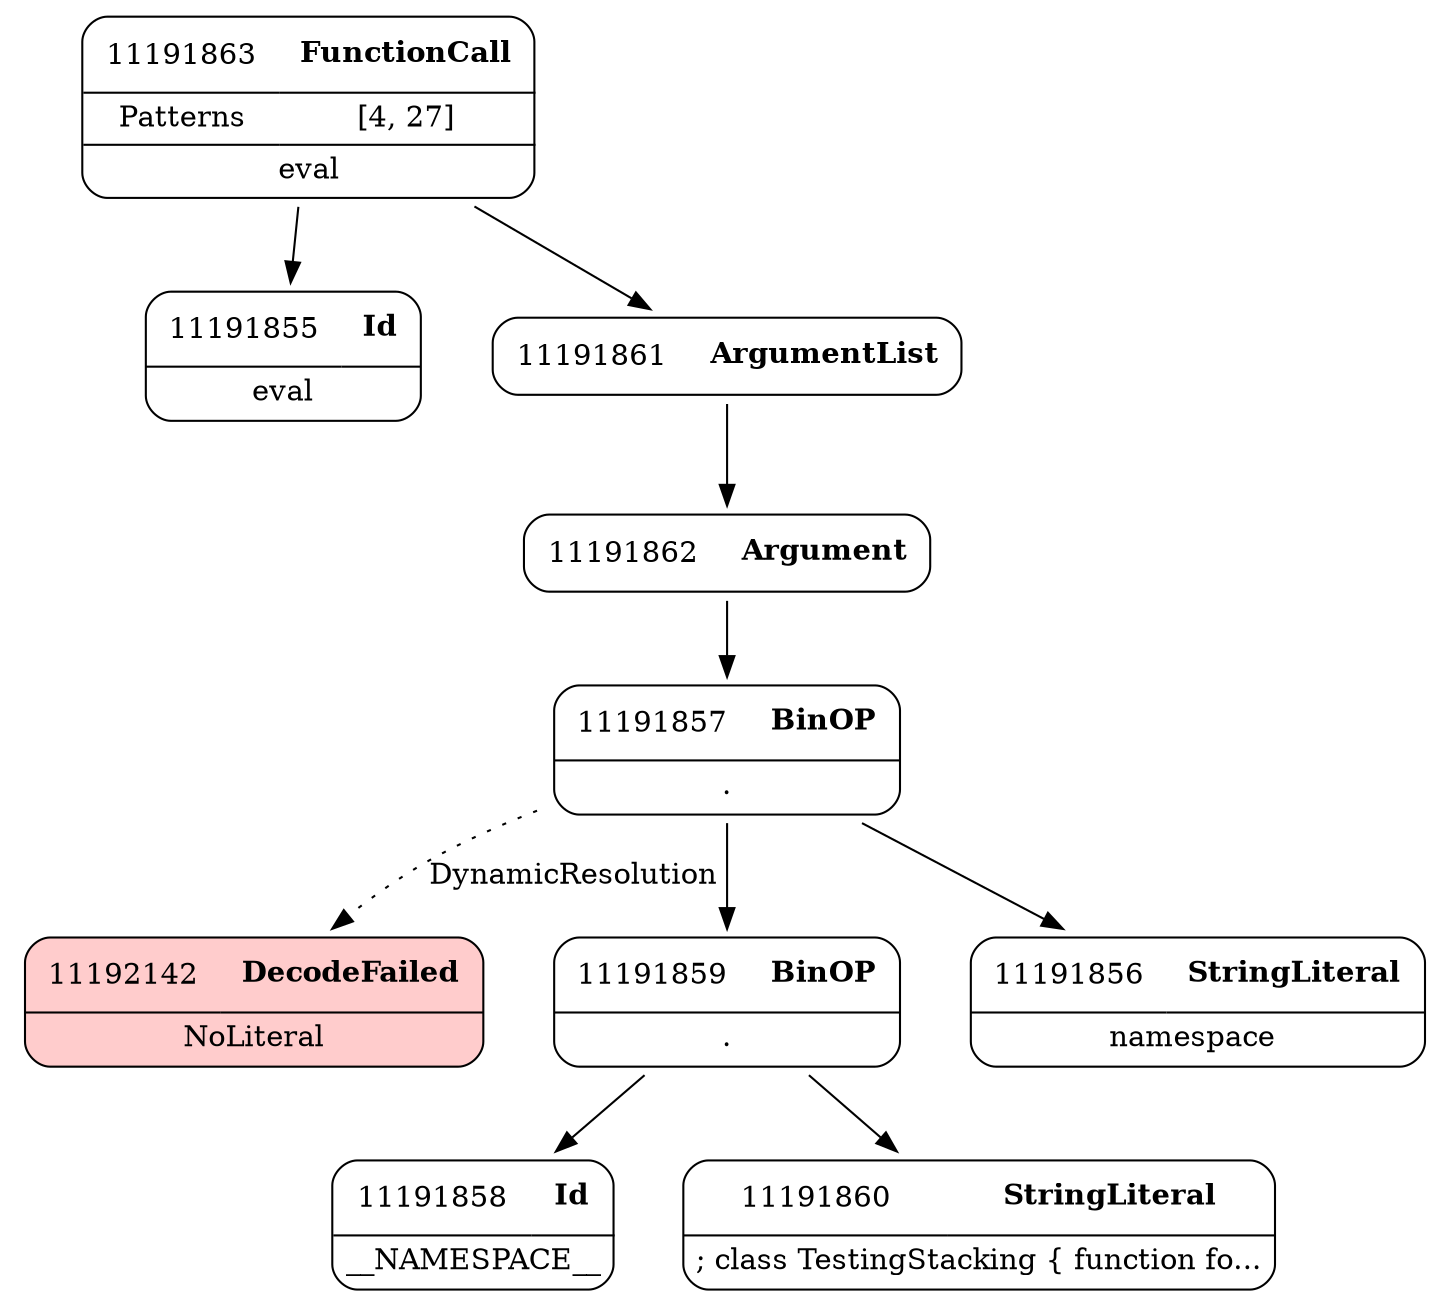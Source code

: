 digraph ast {
node [shape=none];
11192142 [label=<<TABLE border='1' cellspacing='0' cellpadding='10' style='rounded' bgcolor='#FFCCCC' ><TR><TD border='0'>11192142</TD><TD border='0'><B>DecodeFailed</B></TD></TR><HR/><TR><TD border='0' cellpadding='5' colspan='2'>NoLiteral</TD></TR></TABLE>>];
11191855 [label=<<TABLE border='1' cellspacing='0' cellpadding='10' style='rounded' ><TR><TD border='0'>11191855</TD><TD border='0'><B>Id</B></TD></TR><HR/><TR><TD border='0' cellpadding='5' colspan='2'>eval</TD></TR></TABLE>>];
11191858 [label=<<TABLE border='1' cellspacing='0' cellpadding='10' style='rounded' ><TR><TD border='0'>11191858</TD><TD border='0'><B>Id</B></TD></TR><HR/><TR><TD border='0' cellpadding='5' colspan='2'>__NAMESPACE__</TD></TR></TABLE>>];
11191859 [label=<<TABLE border='1' cellspacing='0' cellpadding='10' style='rounded' ><TR><TD border='0'>11191859</TD><TD border='0'><B>BinOP</B></TD></TR><HR/><TR><TD border='0' cellpadding='5' colspan='2'>.</TD></TR></TABLE>>];
11191859 -> 11191858 [weight=2];
11191859 -> 11191860 [weight=2];
11191856 [label=<<TABLE border='1' cellspacing='0' cellpadding='10' style='rounded' ><TR><TD border='0'>11191856</TD><TD border='0'><B>StringLiteral</B></TD></TR><HR/><TR><TD border='0' cellpadding='5' colspan='2'>namespace </TD></TR></TABLE>>];
11191857 [label=<<TABLE border='1' cellspacing='0' cellpadding='10' style='rounded' ><TR><TD border='0'>11191857</TD><TD border='0'><B>BinOP</B></TD></TR><HR/><TR><TD border='0' cellpadding='5' colspan='2'>.</TD></TR></TABLE>>];
11191857 -> 11191856 [weight=2];
11191857 -> 11191859 [weight=2];
11191857 -> 11192142 [style=dotted,label=DynamicResolution];
11191862 [label=<<TABLE border='1' cellspacing='0' cellpadding='10' style='rounded' ><TR><TD border='0'>11191862</TD><TD border='0'><B>Argument</B></TD></TR></TABLE>>];
11191862 -> 11191857 [weight=2];
11191863 [label=<<TABLE border='1' cellspacing='0' cellpadding='10' style='rounded' ><TR><TD border='0'>11191863</TD><TD border='0'><B>FunctionCall</B></TD></TR><HR/><TR><TD border='0' cellpadding='5'>Patterns</TD><TD border='0' cellpadding='5'>[4, 27]</TD></TR><HR/><TR><TD border='0' cellpadding='5' colspan='2'>eval</TD></TR></TABLE>>];
11191863 -> 11191855 [weight=2];
11191863 -> 11191861 [weight=2];
11191860 [label=<<TABLE border='1' cellspacing='0' cellpadding='10' style='rounded' ><TR><TD border='0'>11191860</TD><TD border='0'><B>StringLiteral</B></TD></TR><HR/><TR><TD border='0' cellpadding='5' colspan='2'>; class TestingStacking { function fo...</TD></TR></TABLE>>];
11191861 [label=<<TABLE border='1' cellspacing='0' cellpadding='10' style='rounded' ><TR><TD border='0'>11191861</TD><TD border='0'><B>ArgumentList</B></TD></TR></TABLE>>];
11191861 -> 11191862 [weight=2];
}
